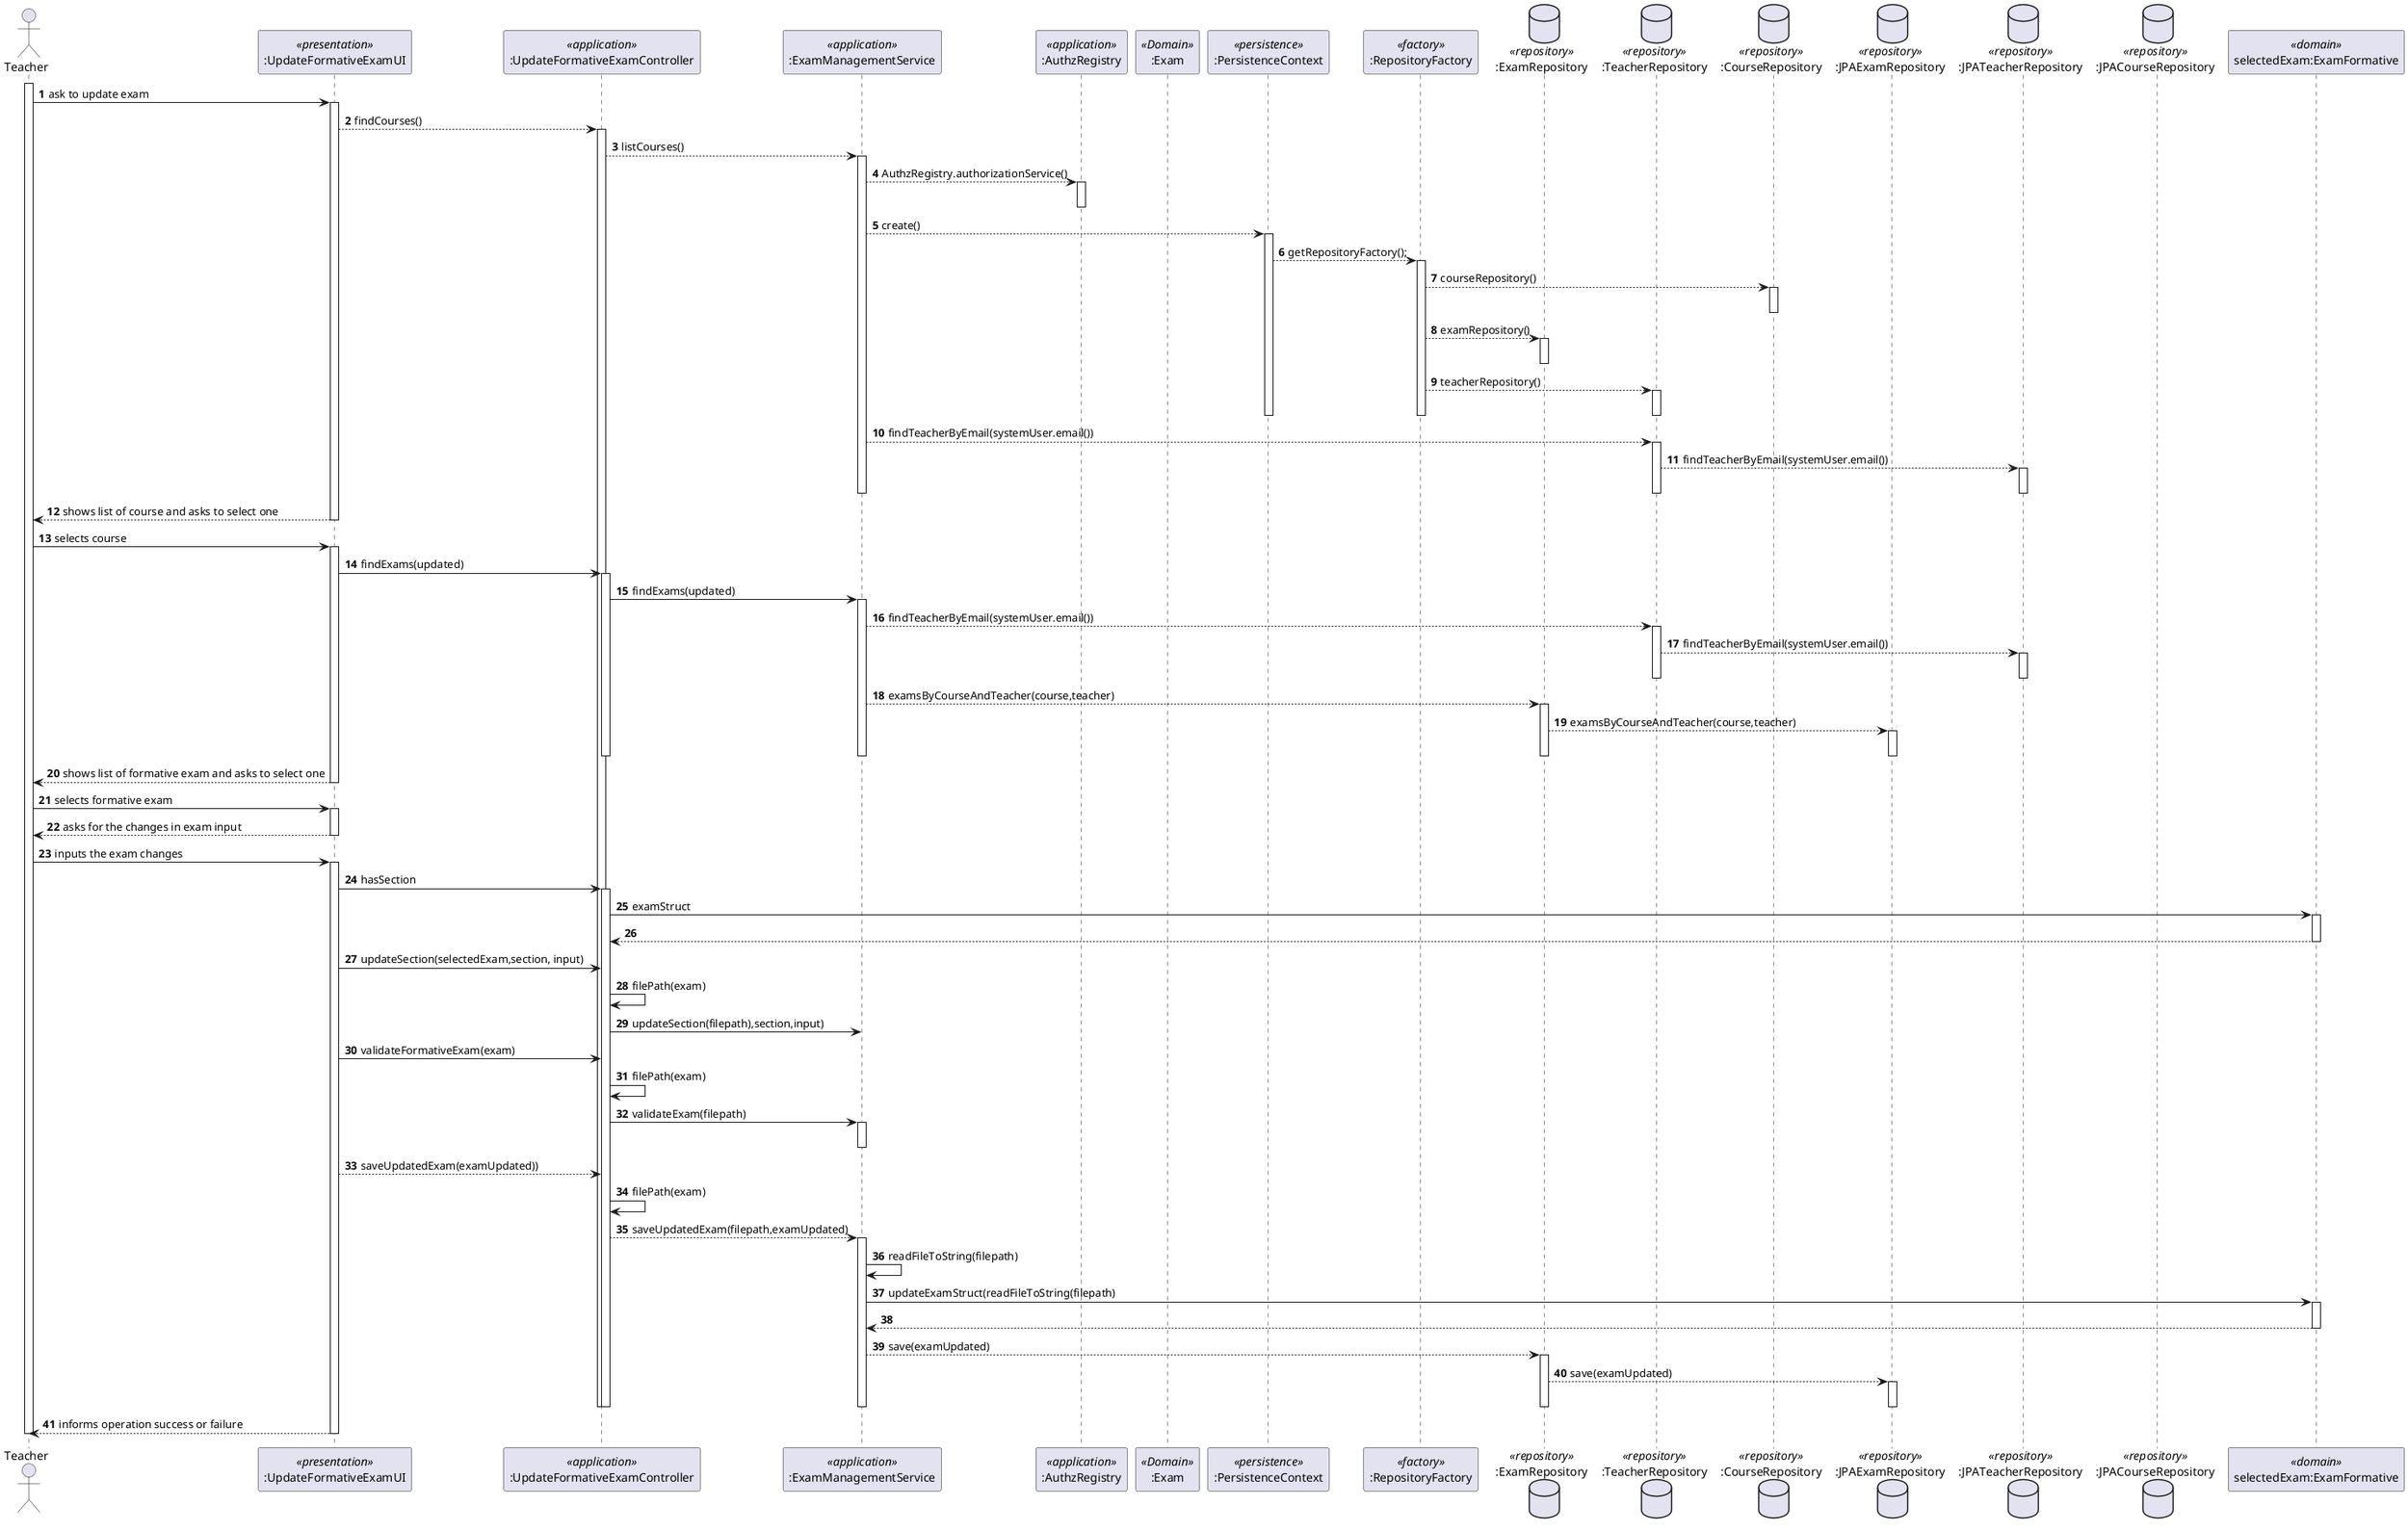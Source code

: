 @startuml
autonumber

actor Teacher as Actor
participant ":UpdateFormativeExamUI" as UI <<presentation>>
participant ":UpdateFormativeExamController" as Controller <<application>>
participant ":ExamManagementService" as ExamManagementService <<application>>
participant ":AuthzRegistry" as AuthzRegistry <<application>>
participant ":Exam" as Exam <<Domain>>
participant ":PersistenceContext" as Persistence <<persistence>>
participant ":RepositoryFactory" as RepositoryFactory <<factory>>

database ":ExamRepository" as ExamRepository <<repository>>
database ":TeacherRepository" as TeacherRepository <<repository>>
database ":CourseRepository" as CourseRepository <<repository>>

database ":JPAExamRepository" as JPAExamRepository <<repository>>
database ":JPATeacherRepository" as JPATeacherRepository <<repository>>
database ":JPACourseRepository" as JPACourseRepository <<repository>>

participant "selectedExam:ExamFormative" as ExamFormative <<domain>>

activate Actor
Actor -> UI : ask to update exam
activate UI
UI-->Controller:findCourses()

activate Controller
Controller-->ExamManagementService:listCourses()

activate ExamManagementService
ExamManagementService-->AuthzRegistry: AuthzRegistry.authorizationService()

activate AuthzRegistry
deactivate AuthzRegistry
ExamManagementService --> Persistence: create()
activate Persistence


Persistence --> RepositoryFactory: getRepositoryFactory();
activate RepositoryFactory

RepositoryFactory-->CourseRepository: courseRepository()
activate CourseRepository
deactivate CourseRepository
RepositoryFactory-->ExamRepository:examRepository()
activate ExamRepository
deactivate ExamRepository
RepositoryFactory-->TeacherRepository:teacherRepository()
activate TeacherRepository
deactivate TeacherRepository

deactivate RepositoryFactory
deactivate Persistence

ExamManagementService-->TeacherRepository:findTeacherByEmail(systemUser.email())

activate TeacherRepository
TeacherRepository-->JPATeacherRepository:findTeacherByEmail(systemUser.email())
activate JPATeacherRepository
deactivate JPATeacherRepository

deactivate TeacherRepository
deactivate ExamManagementService


UI --> Actor : shows list of course and asks to select one
deactivate UI

Actor -> UI : selects course
activate UI

UI -> Controller :findExams(updated)
activate Controller
Controller -> ExamManagementService :findExams(updated)
activate ExamManagementService
ExamManagementService-->TeacherRepository:findTeacherByEmail(systemUser.email())
activate TeacherRepository
TeacherRepository --> JPATeacherRepository:findTeacherByEmail(systemUser.email())
activate JPATeacherRepository
deactivate JPATeacherRepository
deactivate TeacherRepository

ExamManagementService-->ExamRepository:examsByCourseAndTeacher(course,teacher)
activate ExamRepository
ExamRepository-->JPAExamRepository:examsByCourseAndTeacher(course,teacher)
activate JPAExamRepository
deactivate JPAExamRepository
deactivate ExamRepository
deactivate ExamManagementService
deactivate Controller

UI --> Actor : shows list of formative exam and asks to select one
deactivate UI

Actor -> UI : selects formative exam
activate UI

UI -->Actor : asks for the changes in exam input
deactivate UI
Actor -> UI : inputs the exam changes
activate UI
UI -> Controller: hasSection
activate Controller
Controller -> ExamFormative : examStruct
activate ExamFormative
ExamFormative --> Controller:
deactivate ExamFormative

UI -> Controller: updateSection(selectedExam,section, input)
Controller-> Controller:filePath(exam)
Controller -> ExamManagementService: updateSection(filepath),section,input)


UI -> Controller: validateFormativeExam(exam)
Controller-> Controller:filePath(exam)
Controller -> ExamManagementService: validateExam(filepath)
activate ExamManagementService
deactivate ExamManagementService


UI-->Controller:saveUpdatedExam(examUpdated))
Controller-> Controller:filePath(exam)
Controller-->ExamManagementService:saveUpdatedExam(filepath,examUpdated)
activate ExamManagementService
ExamManagementService -> ExamManagementService: readFileToString(filepath)
ExamManagementService -> ExamFormative:updateExamStruct(readFileToString(filepath)
activate ExamFormative
ExamFormative --> ExamManagementService:
deactivate ExamFormative
ExamManagementService-->ExamRepository:save(examUpdated)
activate ExamRepository
ExamRepository-->JPAExamRepository:save(examUpdated)
activate JPAExamRepository
deactivate JPAExamRepository
deactivate ExamRepository
deactivate ExamManagementService

deactivate ExamManagementService
deactivate Controller
deactivate Controller

UI --> Actor : informs operation success or failure
deactivate UI
deactivate Actor

@enduml